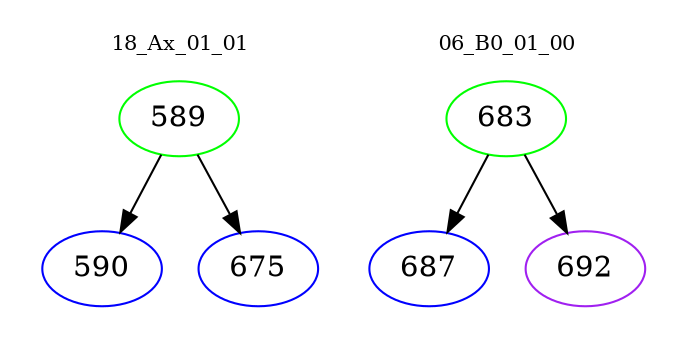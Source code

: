 digraph{
subgraph cluster_0 {
color = white
label = "18_Ax_01_01";
fontsize=10;
T0_589 [label="589", color="green"]
T0_589 -> T0_590 [color="black"]
T0_590 [label="590", color="blue"]
T0_589 -> T0_675 [color="black"]
T0_675 [label="675", color="blue"]
}
subgraph cluster_1 {
color = white
label = "06_B0_01_00";
fontsize=10;
T1_683 [label="683", color="green"]
T1_683 -> T1_687 [color="black"]
T1_687 [label="687", color="blue"]
T1_683 -> T1_692 [color="black"]
T1_692 [label="692", color="purple"]
}
}
